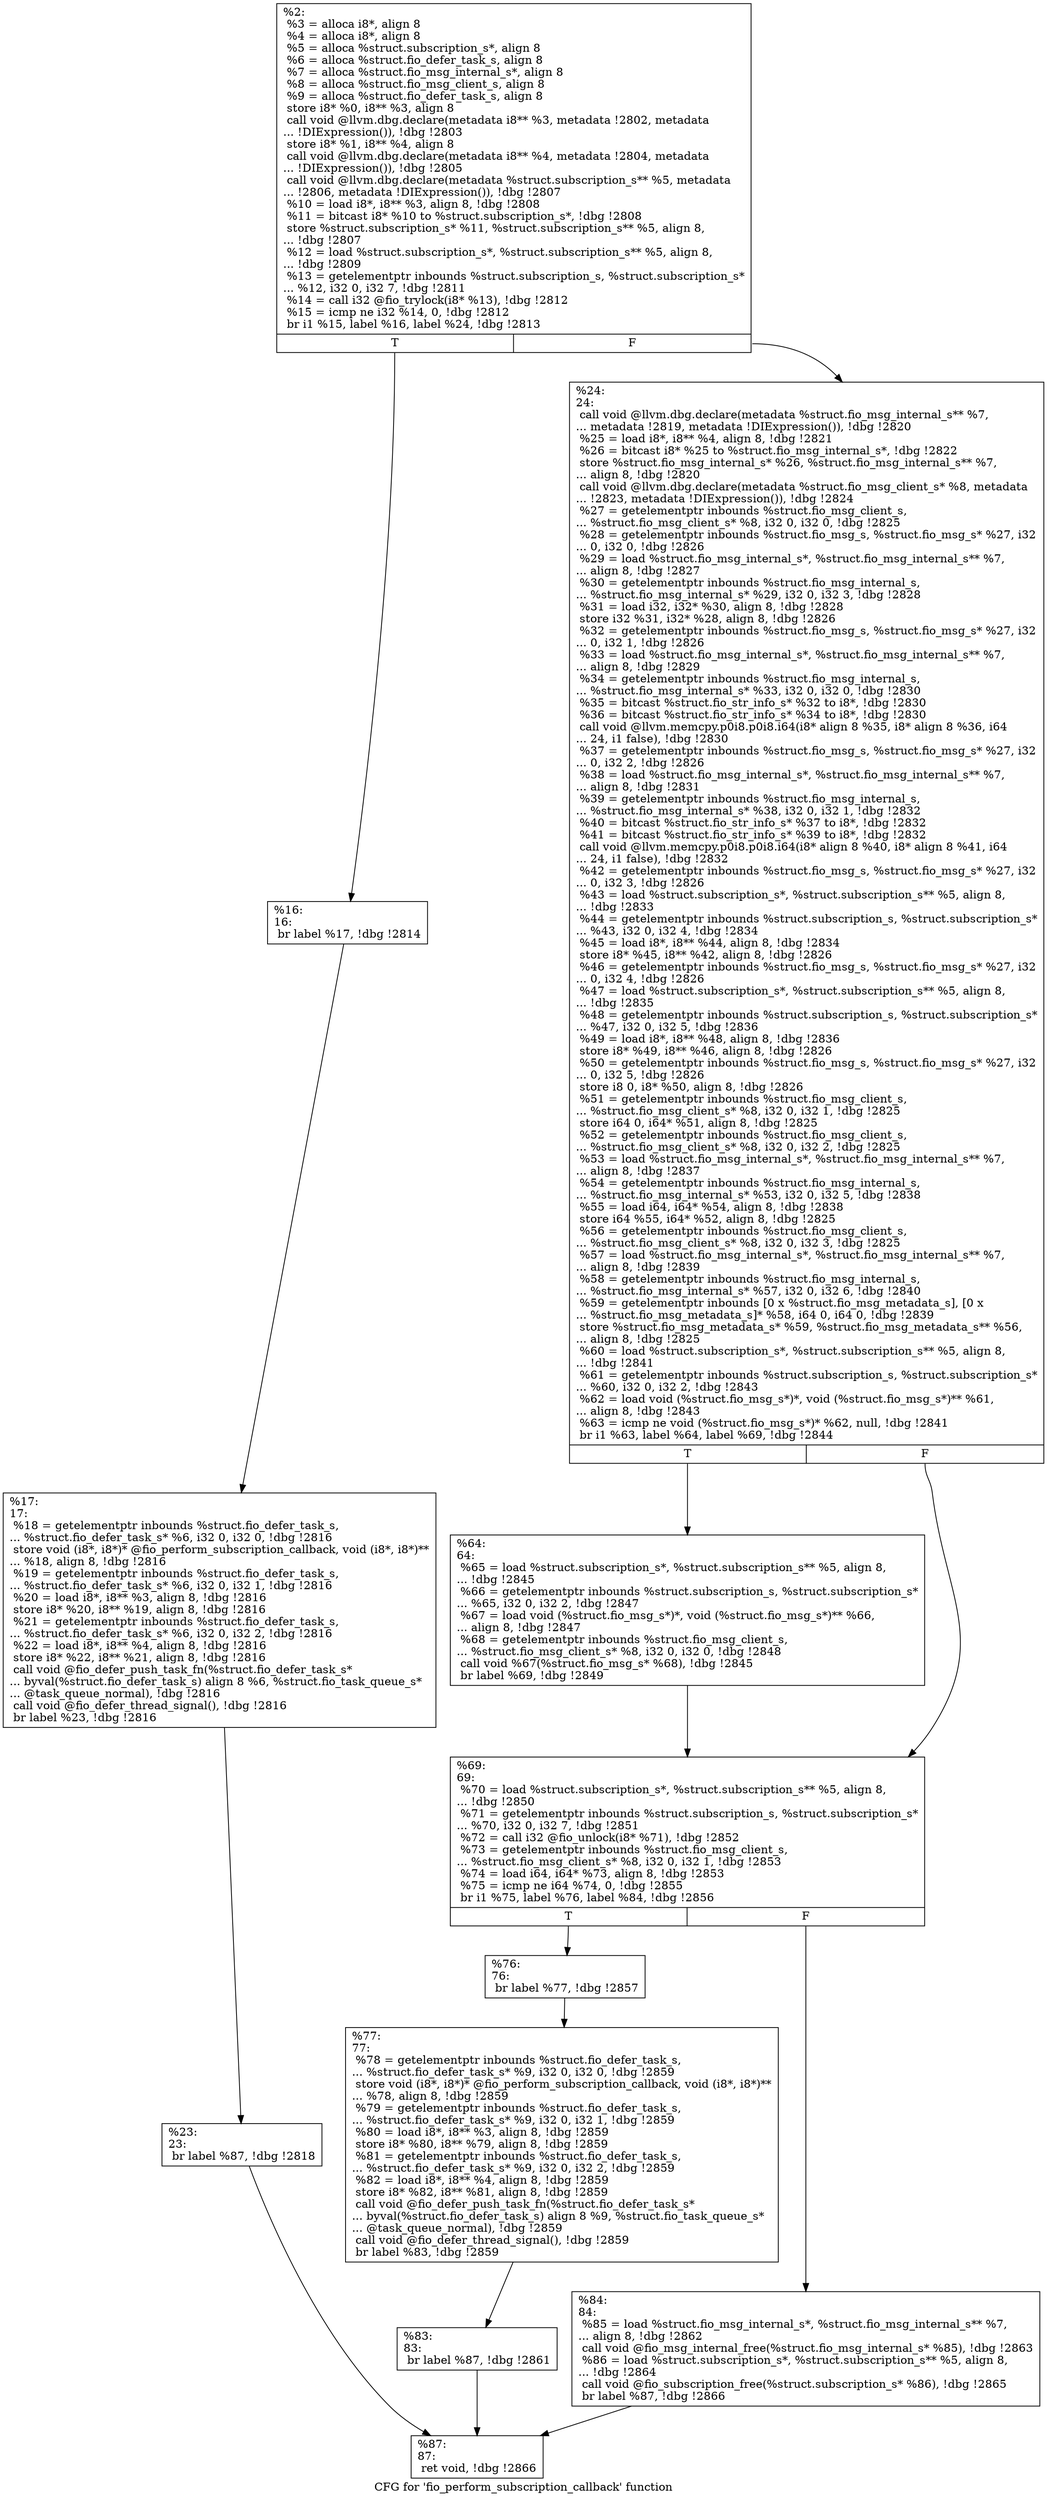 digraph "CFG for 'fio_perform_subscription_callback' function" {
	label="CFG for 'fio_perform_subscription_callback' function";

	Node0x5568515ef340 [shape=record,label="{%2:\l  %3 = alloca i8*, align 8\l  %4 = alloca i8*, align 8\l  %5 = alloca %struct.subscription_s*, align 8\l  %6 = alloca %struct.fio_defer_task_s, align 8\l  %7 = alloca %struct.fio_msg_internal_s*, align 8\l  %8 = alloca %struct.fio_msg_client_s, align 8\l  %9 = alloca %struct.fio_defer_task_s, align 8\l  store i8* %0, i8** %3, align 8\l  call void @llvm.dbg.declare(metadata i8** %3, metadata !2802, metadata\l... !DIExpression()), !dbg !2803\l  store i8* %1, i8** %4, align 8\l  call void @llvm.dbg.declare(metadata i8** %4, metadata !2804, metadata\l... !DIExpression()), !dbg !2805\l  call void @llvm.dbg.declare(metadata %struct.subscription_s** %5, metadata\l... !2806, metadata !DIExpression()), !dbg !2807\l  %10 = load i8*, i8** %3, align 8, !dbg !2808\l  %11 = bitcast i8* %10 to %struct.subscription_s*, !dbg !2808\l  store %struct.subscription_s* %11, %struct.subscription_s** %5, align 8,\l... !dbg !2807\l  %12 = load %struct.subscription_s*, %struct.subscription_s** %5, align 8,\l... !dbg !2809\l  %13 = getelementptr inbounds %struct.subscription_s, %struct.subscription_s*\l... %12, i32 0, i32 7, !dbg !2811\l  %14 = call i32 @fio_trylock(i8* %13), !dbg !2812\l  %15 = icmp ne i32 %14, 0, !dbg !2812\l  br i1 %15, label %16, label %24, !dbg !2813\l|{<s0>T|<s1>F}}"];
	Node0x5568515ef340:s0 -> Node0x5568515ef880;
	Node0x5568515ef340:s1 -> Node0x5568515ef970;
	Node0x5568515ef880 [shape=record,label="{%16:\l16:                                               \l  br label %17, !dbg !2814\l}"];
	Node0x5568515ef880 -> Node0x5568515ef8d0;
	Node0x5568515ef8d0 [shape=record,label="{%17:\l17:                                               \l  %18 = getelementptr inbounds %struct.fio_defer_task_s,\l... %struct.fio_defer_task_s* %6, i32 0, i32 0, !dbg !2816\l  store void (i8*, i8*)* @fio_perform_subscription_callback, void (i8*, i8*)**\l... %18, align 8, !dbg !2816\l  %19 = getelementptr inbounds %struct.fio_defer_task_s,\l... %struct.fio_defer_task_s* %6, i32 0, i32 1, !dbg !2816\l  %20 = load i8*, i8** %3, align 8, !dbg !2816\l  store i8* %20, i8** %19, align 8, !dbg !2816\l  %21 = getelementptr inbounds %struct.fio_defer_task_s,\l... %struct.fio_defer_task_s* %6, i32 0, i32 2, !dbg !2816\l  %22 = load i8*, i8** %4, align 8, !dbg !2816\l  store i8* %22, i8** %21, align 8, !dbg !2816\l  call void @fio_defer_push_task_fn(%struct.fio_defer_task_s*\l... byval(%struct.fio_defer_task_s) align 8 %6, %struct.fio_task_queue_s*\l... @task_queue_normal), !dbg !2816\l  call void @fio_defer_thread_signal(), !dbg !2816\l  br label %23, !dbg !2816\l}"];
	Node0x5568515ef8d0 -> Node0x5568515ef920;
	Node0x5568515ef920 [shape=record,label="{%23:\l23:                                               \l  br label %87, !dbg !2818\l}"];
	Node0x5568515ef920 -> Node0x5568515efba0;
	Node0x5568515ef970 [shape=record,label="{%24:\l24:                                               \l  call void @llvm.dbg.declare(metadata %struct.fio_msg_internal_s** %7,\l... metadata !2819, metadata !DIExpression()), !dbg !2820\l  %25 = load i8*, i8** %4, align 8, !dbg !2821\l  %26 = bitcast i8* %25 to %struct.fio_msg_internal_s*, !dbg !2822\l  store %struct.fio_msg_internal_s* %26, %struct.fio_msg_internal_s** %7,\l... align 8, !dbg !2820\l  call void @llvm.dbg.declare(metadata %struct.fio_msg_client_s* %8, metadata\l... !2823, metadata !DIExpression()), !dbg !2824\l  %27 = getelementptr inbounds %struct.fio_msg_client_s,\l... %struct.fio_msg_client_s* %8, i32 0, i32 0, !dbg !2825\l  %28 = getelementptr inbounds %struct.fio_msg_s, %struct.fio_msg_s* %27, i32\l... 0, i32 0, !dbg !2826\l  %29 = load %struct.fio_msg_internal_s*, %struct.fio_msg_internal_s** %7,\l... align 8, !dbg !2827\l  %30 = getelementptr inbounds %struct.fio_msg_internal_s,\l... %struct.fio_msg_internal_s* %29, i32 0, i32 3, !dbg !2828\l  %31 = load i32, i32* %30, align 8, !dbg !2828\l  store i32 %31, i32* %28, align 8, !dbg !2826\l  %32 = getelementptr inbounds %struct.fio_msg_s, %struct.fio_msg_s* %27, i32\l... 0, i32 1, !dbg !2826\l  %33 = load %struct.fio_msg_internal_s*, %struct.fio_msg_internal_s** %7,\l... align 8, !dbg !2829\l  %34 = getelementptr inbounds %struct.fio_msg_internal_s,\l... %struct.fio_msg_internal_s* %33, i32 0, i32 0, !dbg !2830\l  %35 = bitcast %struct.fio_str_info_s* %32 to i8*, !dbg !2830\l  %36 = bitcast %struct.fio_str_info_s* %34 to i8*, !dbg !2830\l  call void @llvm.memcpy.p0i8.p0i8.i64(i8* align 8 %35, i8* align 8 %36, i64\l... 24, i1 false), !dbg !2830\l  %37 = getelementptr inbounds %struct.fio_msg_s, %struct.fio_msg_s* %27, i32\l... 0, i32 2, !dbg !2826\l  %38 = load %struct.fio_msg_internal_s*, %struct.fio_msg_internal_s** %7,\l... align 8, !dbg !2831\l  %39 = getelementptr inbounds %struct.fio_msg_internal_s,\l... %struct.fio_msg_internal_s* %38, i32 0, i32 1, !dbg !2832\l  %40 = bitcast %struct.fio_str_info_s* %37 to i8*, !dbg !2832\l  %41 = bitcast %struct.fio_str_info_s* %39 to i8*, !dbg !2832\l  call void @llvm.memcpy.p0i8.p0i8.i64(i8* align 8 %40, i8* align 8 %41, i64\l... 24, i1 false), !dbg !2832\l  %42 = getelementptr inbounds %struct.fio_msg_s, %struct.fio_msg_s* %27, i32\l... 0, i32 3, !dbg !2826\l  %43 = load %struct.subscription_s*, %struct.subscription_s** %5, align 8,\l... !dbg !2833\l  %44 = getelementptr inbounds %struct.subscription_s, %struct.subscription_s*\l... %43, i32 0, i32 4, !dbg !2834\l  %45 = load i8*, i8** %44, align 8, !dbg !2834\l  store i8* %45, i8** %42, align 8, !dbg !2826\l  %46 = getelementptr inbounds %struct.fio_msg_s, %struct.fio_msg_s* %27, i32\l... 0, i32 4, !dbg !2826\l  %47 = load %struct.subscription_s*, %struct.subscription_s** %5, align 8,\l... !dbg !2835\l  %48 = getelementptr inbounds %struct.subscription_s, %struct.subscription_s*\l... %47, i32 0, i32 5, !dbg !2836\l  %49 = load i8*, i8** %48, align 8, !dbg !2836\l  store i8* %49, i8** %46, align 8, !dbg !2826\l  %50 = getelementptr inbounds %struct.fio_msg_s, %struct.fio_msg_s* %27, i32\l... 0, i32 5, !dbg !2826\l  store i8 0, i8* %50, align 8, !dbg !2826\l  %51 = getelementptr inbounds %struct.fio_msg_client_s,\l... %struct.fio_msg_client_s* %8, i32 0, i32 1, !dbg !2825\l  store i64 0, i64* %51, align 8, !dbg !2825\l  %52 = getelementptr inbounds %struct.fio_msg_client_s,\l... %struct.fio_msg_client_s* %8, i32 0, i32 2, !dbg !2825\l  %53 = load %struct.fio_msg_internal_s*, %struct.fio_msg_internal_s** %7,\l... align 8, !dbg !2837\l  %54 = getelementptr inbounds %struct.fio_msg_internal_s,\l... %struct.fio_msg_internal_s* %53, i32 0, i32 5, !dbg !2838\l  %55 = load i64, i64* %54, align 8, !dbg !2838\l  store i64 %55, i64* %52, align 8, !dbg !2825\l  %56 = getelementptr inbounds %struct.fio_msg_client_s,\l... %struct.fio_msg_client_s* %8, i32 0, i32 3, !dbg !2825\l  %57 = load %struct.fio_msg_internal_s*, %struct.fio_msg_internal_s** %7,\l... align 8, !dbg !2839\l  %58 = getelementptr inbounds %struct.fio_msg_internal_s,\l... %struct.fio_msg_internal_s* %57, i32 0, i32 6, !dbg !2840\l  %59 = getelementptr inbounds [0 x %struct.fio_msg_metadata_s], [0 x\l... %struct.fio_msg_metadata_s]* %58, i64 0, i64 0, !dbg !2839\l  store %struct.fio_msg_metadata_s* %59, %struct.fio_msg_metadata_s** %56,\l... align 8, !dbg !2825\l  %60 = load %struct.subscription_s*, %struct.subscription_s** %5, align 8,\l... !dbg !2841\l  %61 = getelementptr inbounds %struct.subscription_s, %struct.subscription_s*\l... %60, i32 0, i32 2, !dbg !2843\l  %62 = load void (%struct.fio_msg_s*)*, void (%struct.fio_msg_s*)** %61,\l... align 8, !dbg !2843\l  %63 = icmp ne void (%struct.fio_msg_s*)* %62, null, !dbg !2841\l  br i1 %63, label %64, label %69, !dbg !2844\l|{<s0>T|<s1>F}}"];
	Node0x5568515ef970:s0 -> Node0x5568515ef9c0;
	Node0x5568515ef970:s1 -> Node0x5568515efa10;
	Node0x5568515ef9c0 [shape=record,label="{%64:\l64:                                               \l  %65 = load %struct.subscription_s*, %struct.subscription_s** %5, align 8,\l... !dbg !2845\l  %66 = getelementptr inbounds %struct.subscription_s, %struct.subscription_s*\l... %65, i32 0, i32 2, !dbg !2847\l  %67 = load void (%struct.fio_msg_s*)*, void (%struct.fio_msg_s*)** %66,\l... align 8, !dbg !2847\l  %68 = getelementptr inbounds %struct.fio_msg_client_s,\l... %struct.fio_msg_client_s* %8, i32 0, i32 0, !dbg !2848\l  call void %67(%struct.fio_msg_s* %68), !dbg !2845\l  br label %69, !dbg !2849\l}"];
	Node0x5568515ef9c0 -> Node0x5568515efa10;
	Node0x5568515efa10 [shape=record,label="{%69:\l69:                                               \l  %70 = load %struct.subscription_s*, %struct.subscription_s** %5, align 8,\l... !dbg !2850\l  %71 = getelementptr inbounds %struct.subscription_s, %struct.subscription_s*\l... %70, i32 0, i32 7, !dbg !2851\l  %72 = call i32 @fio_unlock(i8* %71), !dbg !2852\l  %73 = getelementptr inbounds %struct.fio_msg_client_s,\l... %struct.fio_msg_client_s* %8, i32 0, i32 1, !dbg !2853\l  %74 = load i64, i64* %73, align 8, !dbg !2853\l  %75 = icmp ne i64 %74, 0, !dbg !2855\l  br i1 %75, label %76, label %84, !dbg !2856\l|{<s0>T|<s1>F}}"];
	Node0x5568515efa10:s0 -> Node0x5568515efa60;
	Node0x5568515efa10:s1 -> Node0x5568515efb50;
	Node0x5568515efa60 [shape=record,label="{%76:\l76:                                               \l  br label %77, !dbg !2857\l}"];
	Node0x5568515efa60 -> Node0x5568515efab0;
	Node0x5568515efab0 [shape=record,label="{%77:\l77:                                               \l  %78 = getelementptr inbounds %struct.fio_defer_task_s,\l... %struct.fio_defer_task_s* %9, i32 0, i32 0, !dbg !2859\l  store void (i8*, i8*)* @fio_perform_subscription_callback, void (i8*, i8*)**\l... %78, align 8, !dbg !2859\l  %79 = getelementptr inbounds %struct.fio_defer_task_s,\l... %struct.fio_defer_task_s* %9, i32 0, i32 1, !dbg !2859\l  %80 = load i8*, i8** %3, align 8, !dbg !2859\l  store i8* %80, i8** %79, align 8, !dbg !2859\l  %81 = getelementptr inbounds %struct.fio_defer_task_s,\l... %struct.fio_defer_task_s* %9, i32 0, i32 2, !dbg !2859\l  %82 = load i8*, i8** %4, align 8, !dbg !2859\l  store i8* %82, i8** %81, align 8, !dbg !2859\l  call void @fio_defer_push_task_fn(%struct.fio_defer_task_s*\l... byval(%struct.fio_defer_task_s) align 8 %9, %struct.fio_task_queue_s*\l... @task_queue_normal), !dbg !2859\l  call void @fio_defer_thread_signal(), !dbg !2859\l  br label %83, !dbg !2859\l}"];
	Node0x5568515efab0 -> Node0x5568515efb00;
	Node0x5568515efb00 [shape=record,label="{%83:\l83:                                               \l  br label %87, !dbg !2861\l}"];
	Node0x5568515efb00 -> Node0x5568515efba0;
	Node0x5568515efb50 [shape=record,label="{%84:\l84:                                               \l  %85 = load %struct.fio_msg_internal_s*, %struct.fio_msg_internal_s** %7,\l... align 8, !dbg !2862\l  call void @fio_msg_internal_free(%struct.fio_msg_internal_s* %85), !dbg !2863\l  %86 = load %struct.subscription_s*, %struct.subscription_s** %5, align 8,\l... !dbg !2864\l  call void @fio_subscription_free(%struct.subscription_s* %86), !dbg !2865\l  br label %87, !dbg !2866\l}"];
	Node0x5568515efb50 -> Node0x5568515efba0;
	Node0x5568515efba0 [shape=record,label="{%87:\l87:                                               \l  ret void, !dbg !2866\l}"];
}
